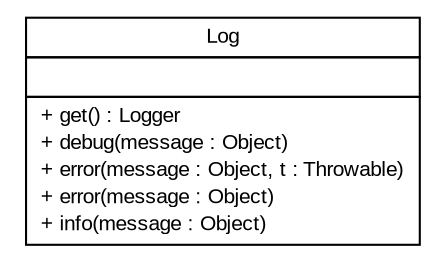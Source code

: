 #!/usr/local/bin/dot
#
# Class diagram 
# Generated by UMLGraph version R5_6 (http://www.umlgraph.org/)
#

digraph G {
	edge [fontname="arial",fontsize=10,labelfontname="arial",labelfontsize=10];
	node [fontname="arial",fontsize=10,shape=plaintext];
	nodesep=0.25;
	ranksep=0.5;
	// com.github.mkolisnyk.muto.Log
	c145 [label=<<table title="com.github.mkolisnyk.muto.Log" border="0" cellborder="1" cellspacing="0" cellpadding="2" port="p" href="./Log.html">
		<tr><td><table border="0" cellspacing="0" cellpadding="1">
<tr><td align="center" balign="center"> Log </td></tr>
		</table></td></tr>
		<tr><td><table border="0" cellspacing="0" cellpadding="1">
<tr><td align="left" balign="left">  </td></tr>
		</table></td></tr>
		<tr><td><table border="0" cellspacing="0" cellpadding="1">
<tr><td align="left" balign="left"> + get() : Logger </td></tr>
<tr><td align="left" balign="left"> + debug(message : Object) </td></tr>
<tr><td align="left" balign="left"> + error(message : Object, t : Throwable) </td></tr>
<tr><td align="left" balign="left"> + error(message : Object) </td></tr>
<tr><td align="left" balign="left"> + info(message : Object) </td></tr>
		</table></td></tr>
		</table>>, URL="./Log.html", fontname="arial", fontcolor="black", fontsize=10.0];
}

